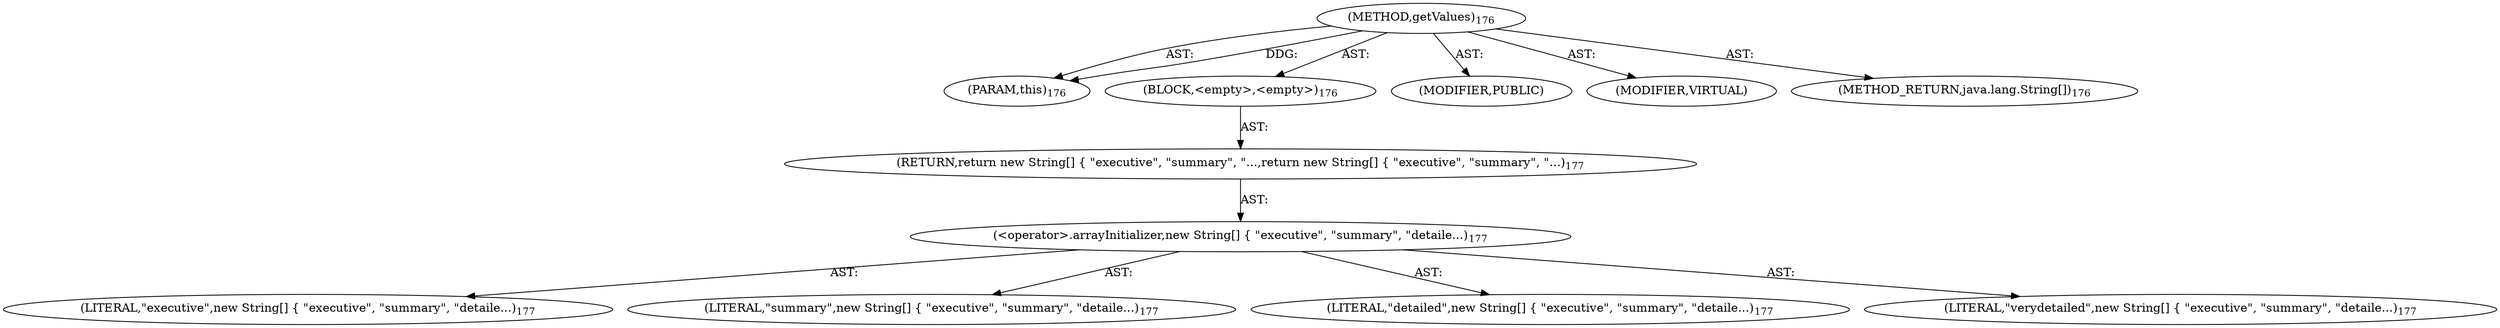 digraph "getValues" {  
"111669149699" [label = <(METHOD,getValues)<SUB>176</SUB>> ]
"115964117011" [label = <(PARAM,this)<SUB>176</SUB>> ]
"25769803779" [label = <(BLOCK,&lt;empty&gt;,&lt;empty&gt;)<SUB>176</SUB>> ]
"146028888065" [label = <(RETURN,return new String[] { &quot;executive&quot;, &quot;summary&quot;, &quot;...,return new String[] { &quot;executive&quot;, &quot;summary&quot;, &quot;...)<SUB>177</SUB>> ]
"30064771076" [label = <(&lt;operator&gt;.arrayInitializer,new String[] { &quot;executive&quot;, &quot;summary&quot;, &quot;detaile...)<SUB>177</SUB>> ]
"90194313219" [label = <(LITERAL,&quot;executive&quot;,new String[] { &quot;executive&quot;, &quot;summary&quot;, &quot;detaile...)<SUB>177</SUB>> ]
"90194313220" [label = <(LITERAL,&quot;summary&quot;,new String[] { &quot;executive&quot;, &quot;summary&quot;, &quot;detaile...)<SUB>177</SUB>> ]
"90194313221" [label = <(LITERAL,&quot;detailed&quot;,new String[] { &quot;executive&quot;, &quot;summary&quot;, &quot;detaile...)<SUB>177</SUB>> ]
"90194313222" [label = <(LITERAL,&quot;verydetailed&quot;,new String[] { &quot;executive&quot;, &quot;summary&quot;, &quot;detaile...)<SUB>177</SUB>> ]
"133143986193" [label = <(MODIFIER,PUBLIC)> ]
"133143986194" [label = <(MODIFIER,VIRTUAL)> ]
"128849018883" [label = <(METHOD_RETURN,java.lang.String[])<SUB>176</SUB>> ]
  "111669149699" -> "115964117011"  [ label = "AST: "] 
  "111669149699" -> "25769803779"  [ label = "AST: "] 
  "111669149699" -> "133143986193"  [ label = "AST: "] 
  "111669149699" -> "133143986194"  [ label = "AST: "] 
  "111669149699" -> "128849018883"  [ label = "AST: "] 
  "25769803779" -> "146028888065"  [ label = "AST: "] 
  "146028888065" -> "30064771076"  [ label = "AST: "] 
  "30064771076" -> "90194313219"  [ label = "AST: "] 
  "30064771076" -> "90194313220"  [ label = "AST: "] 
  "30064771076" -> "90194313221"  [ label = "AST: "] 
  "30064771076" -> "90194313222"  [ label = "AST: "] 
  "111669149699" -> "115964117011"  [ label = "DDG: "] 
}
